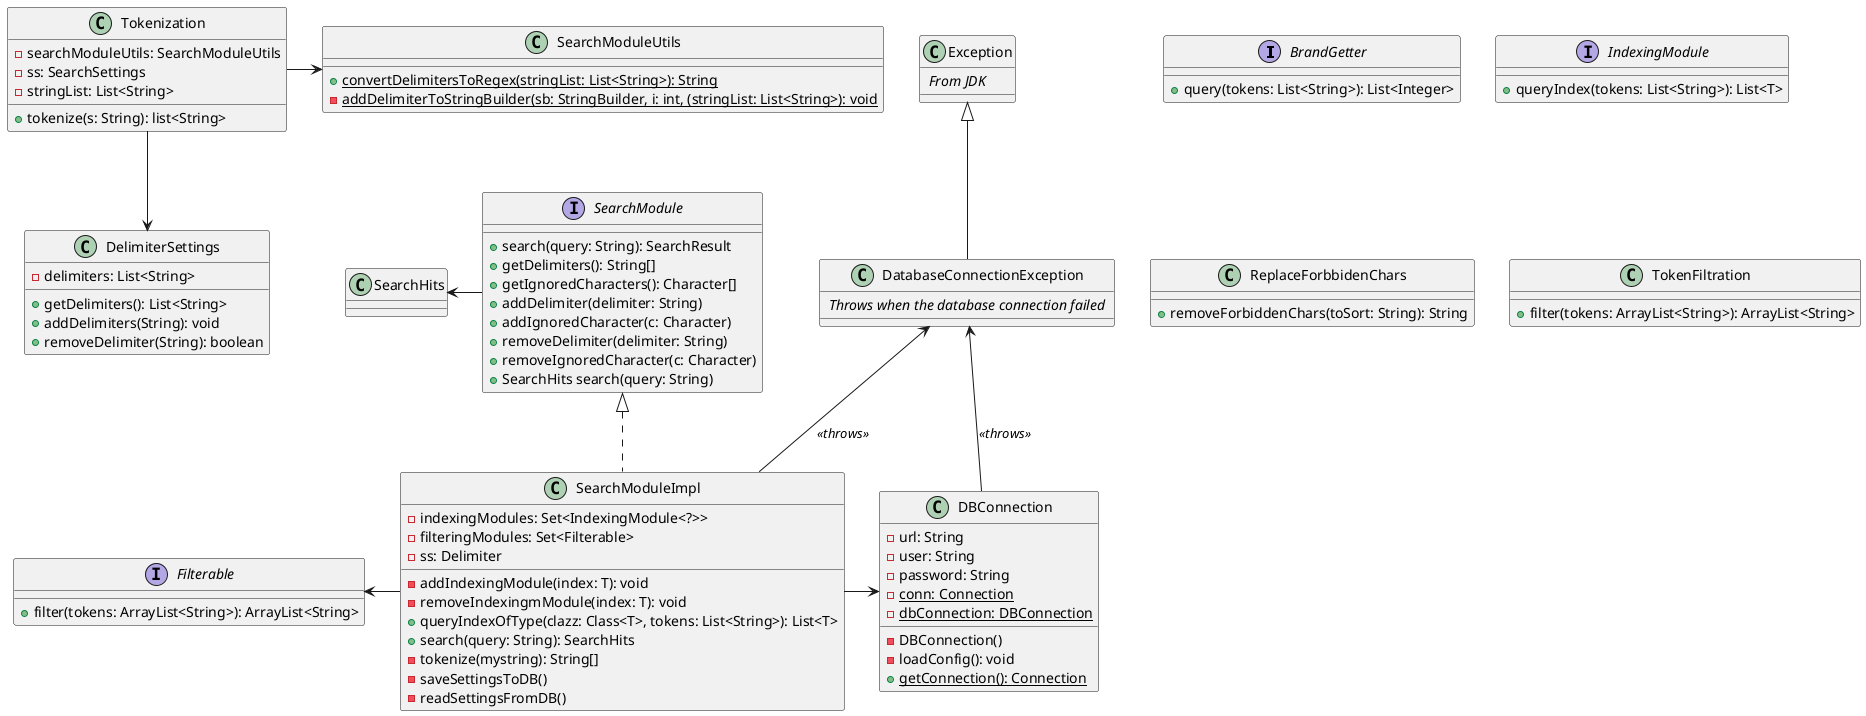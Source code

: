 @startuml

interface BrandGetter {
    + query(tokens: List<String>): List<Integer>
}

interface Filterable {
    + filter(tokens: ArrayList<String>): ArrayList<String>
}

interface IndexingModule {
    + queryIndex(tokens: List<String>): List<T>
}


interface SearchModule {
    + search(query: String): SearchResult
    + getDelimiters(): String[]
    + getIgnoredCharacters(): Character[]
    + addDelimiter(delimiter: String)
    + addIgnoredCharacter(c: Character)
    + removeDelimiter(delimiter: String)
    + removeIgnoredCharacter(c: Character)
    + SearchHits search(query: String)
}

class ReplaceForbbidenChars {
    + removeForbiddenChars(toSort: String): String
}

class SearchModuleImpl implements SearchModule {
    - indexingModules: Set<IndexingModule<?>>
    - filteringModules: Set<Filterable>
    - ss: Delimiter
    - addIndexingModule(index: T): void
    - removeIndexingmModule(index: T): void
    + queryIndexOfType(clazz: Class<T>, tokens: List<String>): List<T>
    + search(query: String): SearchHits
    - tokenize(mystring): String[]
    - saveSettingsToDB()
    - readSettingsFromDB()
}

class SearchModuleUtils {
    + {static}convertDelimitersToRegex(stringList: List<String>): String
    - {static}addDelimiterToStringBuilder(sb: StringBuilder, i: int, (stringList: List<String>): void
}

class DelimiterSettings {
    - delimiters: List<String>
    + getDelimiters(): List<String>
    + addDelimiters(String): void
    + removeDelimiter(String): boolean
}

class TokenFiltration {
    +filter(tokens: ArrayList<String>): ArrayList<String>
}

class Tokenization {
    - searchModuleUtils: SearchModuleUtils
    - ss: SearchSettings
    - stringList: List<String>
    +tokenize(s: String): list<String>
}

class DBConnection {
    - url: String
    - user: String
    - password: String
    - {static} conn: Connection
    - {static} dbConnection: DBConnection

    - DBConnection()
    - loadConfig(): void
    + {static} getConnection(): Connection
    ' see https://stackoverflow.com/a/36710057
}

class Exception {
    // From JDK //
}

class DatabaseConnectionException extends Exception {
    // Throws when the database connection failed //
}


Tokenization -> SearchModuleUtils
Tokenization --> DelimiterSettings
SearchHits <- SearchModule
Filterable <- SearchModuleImpl
SearchModuleImpl -> DBConnection
DatabaseConnectionException <-- DBConnection: //<<throws>>//
DatabaseConnectionException <-- SearchModuleImpl: //<<throws>>//


@enduml